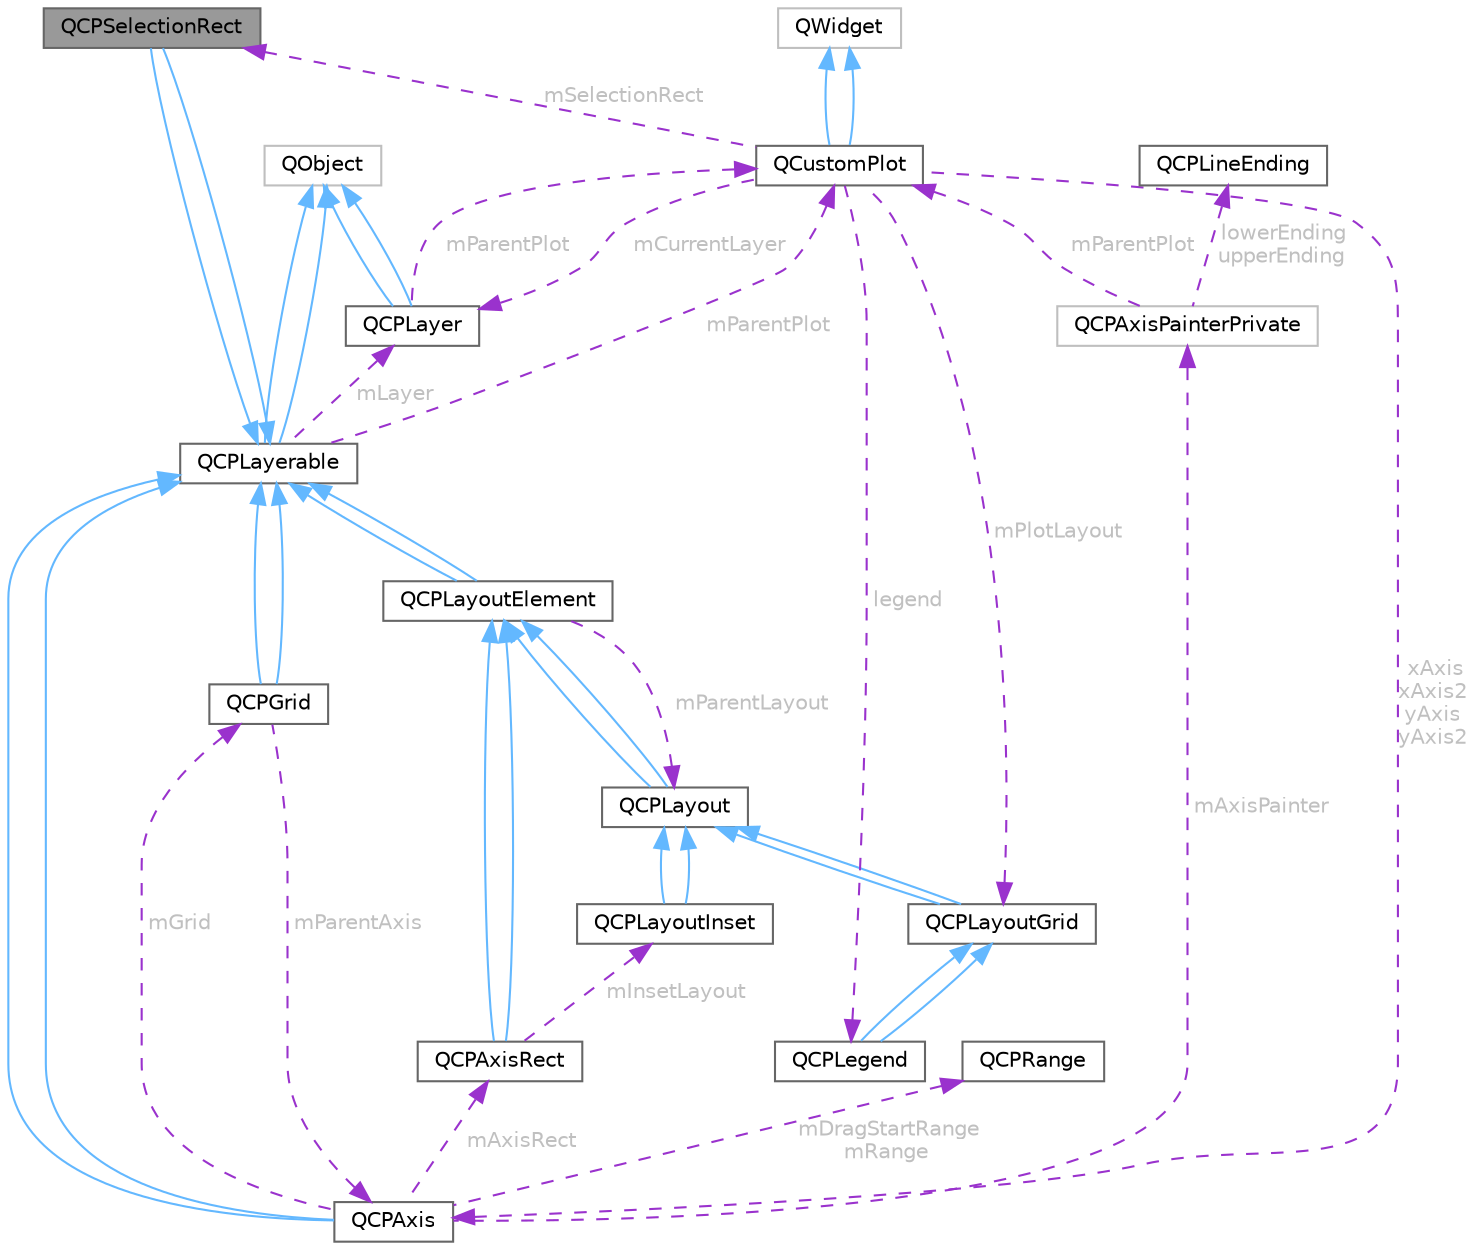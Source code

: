 digraph "QCPSelectionRect"
{
 // LATEX_PDF_SIZE
  bgcolor="transparent";
  edge [fontname=Helvetica,fontsize=10,labelfontname=Helvetica,labelfontsize=10];
  node [fontname=Helvetica,fontsize=10,shape=box,height=0.2,width=0.4];
  Node1 [id="Node000001",label="QCPSelectionRect",height=0.2,width=0.4,color="gray40", fillcolor="grey60", style="filled", fontcolor="black",tooltip="Provides rect/rubber-band data selection and range zoom interaction."];
  Node2 -> Node1 [id="edge42_Node000001_Node000002",dir="back",color="steelblue1",style="solid",tooltip=" "];
  Node2 [id="Node000002",label="QCPLayerable",height=0.2,width=0.4,color="gray40", fillcolor="white", style="filled",URL="$class_q_c_p_layerable.html",tooltip="Base class for all drawable objects."];
  Node3 -> Node2 [id="edge43_Node000002_Node000003",dir="back",color="steelblue1",style="solid",tooltip=" "];
  Node3 [id="Node000003",label="QObject",height=0.2,width=0.4,color="grey75", fillcolor="white", style="filled",tooltip=" "];
  Node3 -> Node2 [id="edge44_Node000002_Node000003",dir="back",color="steelblue1",style="solid",tooltip=" "];
  Node4 -> Node2 [id="edge45_Node000002_Node000004",dir="back",color="darkorchid3",style="dashed",tooltip=" ",label=" mParentPlot",fontcolor="grey" ];
  Node4 [id="Node000004",label="QCustomPlot",height=0.2,width=0.4,color="gray40", fillcolor="white", style="filled",URL="$class_q_custom_plot.html",tooltip="The central class of the library. This is the QWidget which displays the plot and interacts with the ..."];
  Node5 -> Node4 [id="edge46_Node000004_Node000005",dir="back",color="steelblue1",style="solid",tooltip=" "];
  Node5 [id="Node000005",label="QWidget",height=0.2,width=0.4,color="grey75", fillcolor="white", style="filled",tooltip=" "];
  Node5 -> Node4 [id="edge47_Node000004_Node000005",dir="back",color="steelblue1",style="solid",tooltip=" "];
  Node6 -> Node4 [id="edge48_Node000004_Node000006",dir="back",color="darkorchid3",style="dashed",tooltip=" ",label=" xAxis\nxAxis2\nyAxis\nyAxis2",fontcolor="grey" ];
  Node6 [id="Node000006",label="QCPAxis",height=0.2,width=0.4,color="gray40", fillcolor="white", style="filled",URL="$class_q_c_p_axis.html",tooltip="Manages a single axis inside a QCustomPlot."];
  Node2 -> Node6 [id="edge49_Node000006_Node000002",dir="back",color="steelblue1",style="solid",tooltip=" "];
  Node2 -> Node6 [id="edge50_Node000006_Node000002",dir="back",color="steelblue1",style="solid",tooltip=" "];
  Node7 -> Node6 [id="edge51_Node000006_Node000007",dir="back",color="darkorchid3",style="dashed",tooltip=" ",label=" mAxisRect",fontcolor="grey" ];
  Node7 [id="Node000007",label="QCPAxisRect",height=0.2,width=0.4,color="gray40", fillcolor="white", style="filled",URL="$class_q_c_p_axis_rect.html",tooltip="Holds multiple axes and arranges them in a rectangular shape."];
  Node8 -> Node7 [id="edge52_Node000007_Node000008",dir="back",color="steelblue1",style="solid",tooltip=" "];
  Node8 [id="Node000008",label="QCPLayoutElement",height=0.2,width=0.4,color="gray40", fillcolor="white", style="filled",URL="$class_q_c_p_layout_element.html",tooltip="The abstract base class for all objects that form the layout system."];
  Node2 -> Node8 [id="edge53_Node000008_Node000002",dir="back",color="steelblue1",style="solid",tooltip=" "];
  Node2 -> Node8 [id="edge54_Node000008_Node000002",dir="back",color="steelblue1",style="solid",tooltip=" "];
  Node9 -> Node8 [id="edge55_Node000008_Node000009",dir="back",color="darkorchid3",style="dashed",tooltip=" ",label=" mParentLayout",fontcolor="grey" ];
  Node9 [id="Node000009",label="QCPLayout",height=0.2,width=0.4,color="gray40", fillcolor="white", style="filled",URL="$class_q_c_p_layout.html",tooltip="The abstract base class for layouts."];
  Node8 -> Node9 [id="edge56_Node000009_Node000008",dir="back",color="steelblue1",style="solid",tooltip=" "];
  Node8 -> Node9 [id="edge57_Node000009_Node000008",dir="back",color="steelblue1",style="solid",tooltip=" "];
  Node8 -> Node7 [id="edge58_Node000007_Node000008",dir="back",color="steelblue1",style="solid",tooltip=" "];
  Node10 -> Node7 [id="edge59_Node000007_Node000010",dir="back",color="darkorchid3",style="dashed",tooltip=" ",label=" mInsetLayout",fontcolor="grey" ];
  Node10 [id="Node000010",label="QCPLayoutInset",height=0.2,width=0.4,color="gray40", fillcolor="white", style="filled",URL="$class_q_c_p_layout_inset.html",tooltip="A layout that places child elements aligned to the border or arbitrarily positioned."];
  Node9 -> Node10 [id="edge60_Node000010_Node000009",dir="back",color="steelblue1",style="solid",tooltip=" "];
  Node9 -> Node10 [id="edge61_Node000010_Node000009",dir="back",color="steelblue1",style="solid",tooltip=" "];
  Node11 -> Node6 [id="edge62_Node000006_Node000011",dir="back",color="darkorchid3",style="dashed",tooltip=" ",label=" mDragStartRange\nmRange",fontcolor="grey" ];
  Node11 [id="Node000011",label="QCPRange",height=0.2,width=0.4,color="gray40", fillcolor="white", style="filled",URL="$class_q_c_p_range.html",tooltip="Represents the range an axis is encompassing."];
  Node12 -> Node6 [id="edge63_Node000006_Node000012",dir="back",color="darkorchid3",style="dashed",tooltip=" ",label=" mGrid",fontcolor="grey" ];
  Node12 [id="Node000012",label="QCPGrid",height=0.2,width=0.4,color="gray40", fillcolor="white", style="filled",URL="$class_q_c_p_grid.html",tooltip="Responsible for drawing the grid of a QCPAxis."];
  Node2 -> Node12 [id="edge64_Node000012_Node000002",dir="back",color="steelblue1",style="solid",tooltip=" "];
  Node2 -> Node12 [id="edge65_Node000012_Node000002",dir="back",color="steelblue1",style="solid",tooltip=" "];
  Node6 -> Node12 [id="edge66_Node000012_Node000006",dir="back",color="darkorchid3",style="dashed",tooltip=" ",label=" mParentAxis",fontcolor="grey" ];
  Node13 -> Node6 [id="edge67_Node000006_Node000013",dir="back",color="darkorchid3",style="dashed",tooltip=" ",label=" mAxisPainter",fontcolor="grey" ];
  Node13 [id="Node000013",label="QCPAxisPainterPrivate",height=0.2,width=0.4,color="grey75", fillcolor="white", style="filled",URL="$class_q_c_p_axis_painter_private.html",tooltip=" "];
  Node14 -> Node13 [id="edge68_Node000013_Node000014",dir="back",color="darkorchid3",style="dashed",tooltip=" ",label=" lowerEnding\nupperEnding",fontcolor="grey" ];
  Node14 [id="Node000014",label="QCPLineEnding",height=0.2,width=0.4,color="gray40", fillcolor="white", style="filled",URL="$class_q_c_p_line_ending.html",tooltip="Handles the different ending decorations for line-like items."];
  Node4 -> Node13 [id="edge69_Node000013_Node000004",dir="back",color="darkorchid3",style="dashed",tooltip=" ",label=" mParentPlot",fontcolor="grey" ];
  Node15 -> Node4 [id="edge70_Node000004_Node000015",dir="back",color="darkorchid3",style="dashed",tooltip=" ",label=" legend",fontcolor="grey" ];
  Node15 [id="Node000015",label="QCPLegend",height=0.2,width=0.4,color="gray40", fillcolor="white", style="filled",URL="$class_q_c_p_legend.html",tooltip="Manages a legend inside a QCustomPlot."];
  Node16 -> Node15 [id="edge71_Node000015_Node000016",dir="back",color="steelblue1",style="solid",tooltip=" "];
  Node16 [id="Node000016",label="QCPLayoutGrid",height=0.2,width=0.4,color="gray40", fillcolor="white", style="filled",URL="$class_q_c_p_layout_grid.html",tooltip="A layout that arranges child elements in a grid."];
  Node9 -> Node16 [id="edge72_Node000016_Node000009",dir="back",color="steelblue1",style="solid",tooltip=" "];
  Node9 -> Node16 [id="edge73_Node000016_Node000009",dir="back",color="steelblue1",style="solid",tooltip=" "];
  Node16 -> Node15 [id="edge74_Node000015_Node000016",dir="back",color="steelblue1",style="solid",tooltip=" "];
  Node16 -> Node4 [id="edge75_Node000004_Node000016",dir="back",color="darkorchid3",style="dashed",tooltip=" ",label=" mPlotLayout",fontcolor="grey" ];
  Node17 -> Node4 [id="edge76_Node000004_Node000017",dir="back",color="darkorchid3",style="dashed",tooltip=" ",label=" mCurrentLayer",fontcolor="grey" ];
  Node17 [id="Node000017",label="QCPLayer",height=0.2,width=0.4,color="gray40", fillcolor="white", style="filled",URL="$class_q_c_p_layer.html",tooltip="A layer that may contain objects, to control the rendering order."];
  Node3 -> Node17 [id="edge77_Node000017_Node000003",dir="back",color="steelblue1",style="solid",tooltip=" "];
  Node3 -> Node17 [id="edge78_Node000017_Node000003",dir="back",color="steelblue1",style="solid",tooltip=" "];
  Node4 -> Node17 [id="edge79_Node000017_Node000004",dir="back",color="darkorchid3",style="dashed",tooltip=" ",label=" mParentPlot",fontcolor="grey" ];
  Node1 -> Node4 [id="edge80_Node000004_Node000001",dir="back",color="darkorchid3",style="dashed",tooltip=" ",label=" mSelectionRect",fontcolor="grey" ];
  Node17 -> Node2 [id="edge81_Node000002_Node000017",dir="back",color="darkorchid3",style="dashed",tooltip=" ",label=" mLayer",fontcolor="grey" ];
  Node2 -> Node1 [id="edge82_Node000001_Node000002",dir="back",color="steelblue1",style="solid",tooltip=" "];
}
